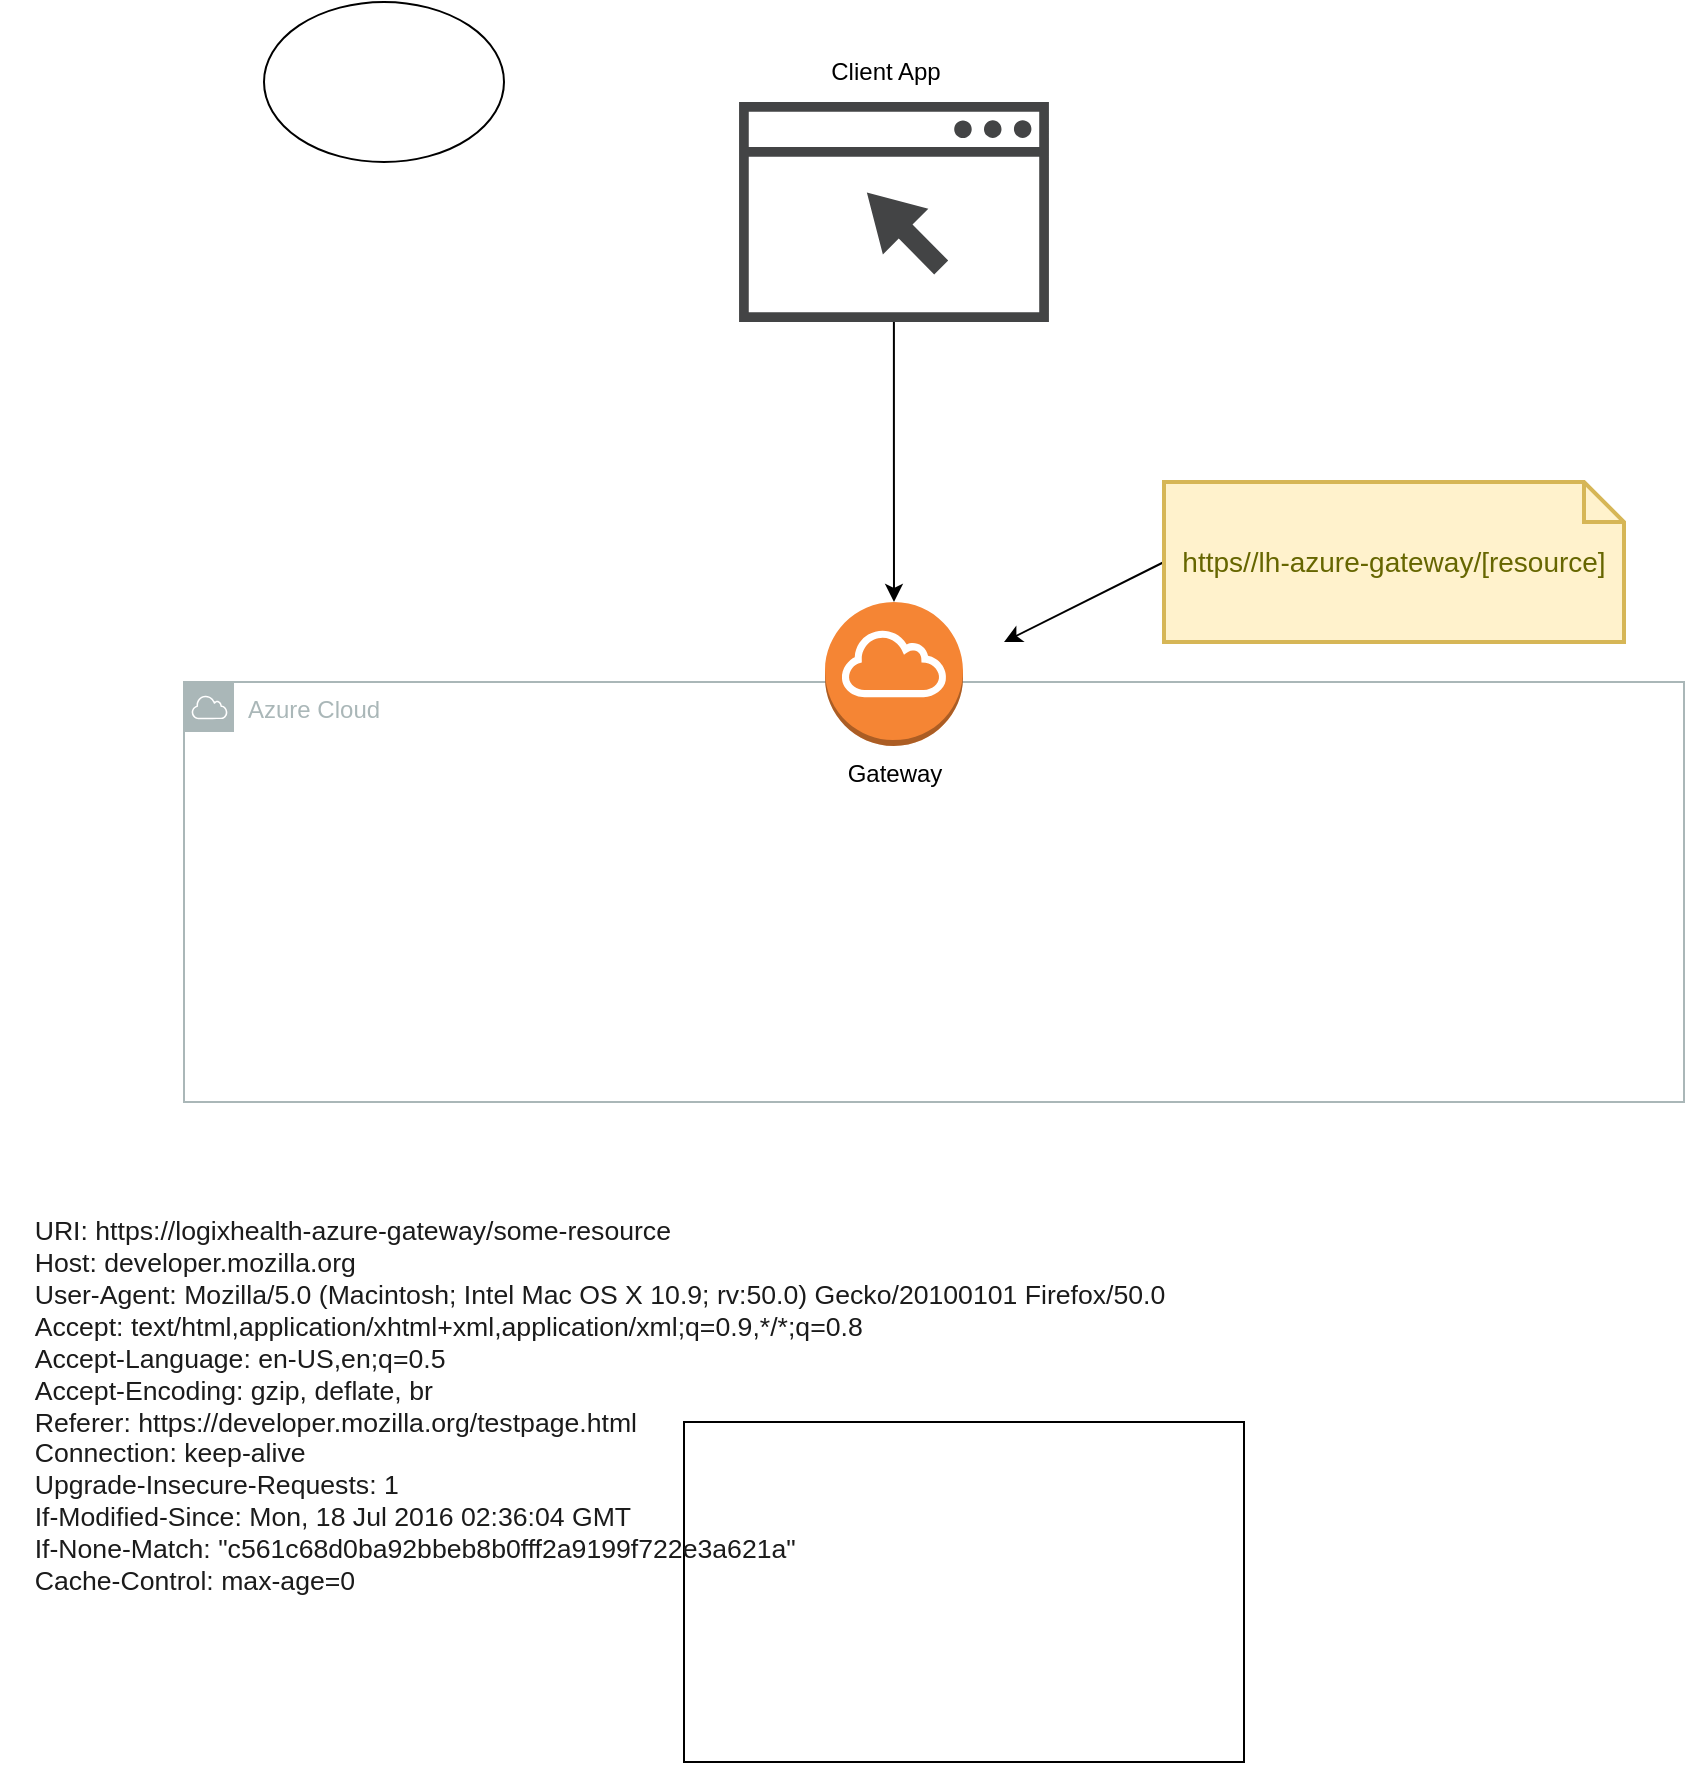 <mxfile version="20.8.23" type="github">
  <diagram name="Page-1" id="WWuBMSywa8YxEu_j2Mki">
    <mxGraphModel dx="2524" dy="1896" grid="1" gridSize="10" guides="1" tooltips="1" connect="1" arrows="1" fold="1" page="1" pageScale="1" pageWidth="850" pageHeight="1100" math="0" shadow="0">
      <root>
        <mxCell id="0" />
        <mxCell id="1" parent="0" />
        <mxCell id="avWEDO7k54FsJl_2Dnr1-4" value="Azure Cloud" style="sketch=0;outlineConnect=0;gradientColor=none;html=1;whiteSpace=wrap;fontSize=12;fontStyle=0;shape=mxgraph.aws4.group;grIcon=mxgraph.aws4.group_aws_cloud;strokeColor=#AAB7B8;fillColor=none;verticalAlign=top;align=left;spacingLeft=30;fontColor=#AAB7B8;dashed=0;" vertex="1" parent="1">
          <mxGeometry x="20" y="120" width="750" height="210" as="geometry" />
        </mxCell>
        <mxCell id="avWEDO7k54FsJl_2Dnr1-1" value="" style="rounded=0;whiteSpace=wrap;html=1;" vertex="1" parent="1">
          <mxGeometry x="270" y="490" width="280" height="170" as="geometry" />
        </mxCell>
        <mxCell id="avWEDO7k54FsJl_2Dnr1-2" value="&lt;pre style=&quot;box-sizing: border-box; overflow-wrap: break-word; border-radius: var(--elem-radius); font-family: var(--font-code); font-size: 13.328px; background-color: var(--code-background-block); border: 1px solid transparent; margin-top: 1rem; margin-bottom: 2rem; padding: 1rem 2.5rem 1rem 1rem; color: rgb(27, 27, 27); text-align: start;&quot; class=&quot;brush: http notranslate&quot;&gt;&lt;code style=&quot;box-sizing: border-box; border-radius: var(--elem-radius); font-family: var(--font-code); font-size: var(--type-smaller-font-size); background: none; padding: 0px; width: fit-content; color: var(--text-primary);&quot;&gt;URI: https://logixhealth-azure-gateway/some-resource&lt;br&gt;&lt;span style=&quot;box-sizing: border-box;&quot; class=&quot;token header&quot;&gt;&lt;span style=&quot;box-sizing: border-box; color: var(--code-token-tag);&quot; class=&quot;token header-name keyword&quot;&gt;Host&lt;/span&gt;&lt;span style=&quot;box-sizing: border-box; color: var(--code-token-punctuation);&quot; class=&quot;token punctuation&quot;&gt;:&lt;/span&gt; &lt;span style=&quot;box-sizing: border-box;&quot; class=&quot;token header-value&quot;&gt;developer.mozilla.org&lt;/span&gt;&lt;/span&gt;&lt;br&gt;&lt;span style=&quot;box-sizing: border-box;&quot; class=&quot;token header&quot;&gt;&lt;span style=&quot;box-sizing: border-box; color: var(--code-token-tag);&quot; class=&quot;token header-name keyword&quot;&gt;User-Agent&lt;/span&gt;&lt;span style=&quot;box-sizing: border-box; color: var(--code-token-punctuation);&quot; class=&quot;token punctuation&quot;&gt;:&lt;/span&gt; &lt;span style=&quot;box-sizing: border-box;&quot; class=&quot;token header-value&quot;&gt;Mozilla/5.0 (Macintosh; Intel Mac OS X 10.9; rv:50.0) Gecko/20100101 Firefox/50.0&lt;/span&gt;&lt;/span&gt;&lt;br&gt;&lt;span style=&quot;box-sizing: border-box;&quot; class=&quot;token header&quot;&gt;&lt;span style=&quot;box-sizing: border-box; color: var(--code-token-tag);&quot; class=&quot;token header-name keyword&quot;&gt;Accept&lt;/span&gt;&lt;span style=&quot;box-sizing: border-box; color: var(--code-token-punctuation);&quot; class=&quot;token punctuation&quot;&gt;:&lt;/span&gt; &lt;span style=&quot;box-sizing: border-box;&quot; class=&quot;token header-value&quot;&gt;text/html,application/xhtml+xml,application/xml;q=0.9,*/*;q=0.8&lt;/span&gt;&lt;/span&gt;&lt;br&gt;&lt;span style=&quot;box-sizing: border-box;&quot; class=&quot;token header&quot;&gt;&lt;span style=&quot;box-sizing: border-box; color: var(--code-token-tag);&quot; class=&quot;token header-name keyword&quot;&gt;Accept-Language&lt;/span&gt;&lt;span style=&quot;box-sizing: border-box; color: var(--code-token-punctuation);&quot; class=&quot;token punctuation&quot;&gt;:&lt;/span&gt; &lt;span style=&quot;box-sizing: border-box;&quot; class=&quot;token header-value&quot;&gt;en-US,en;q=0.5&lt;/span&gt;&lt;/span&gt;&lt;br&gt;&lt;span style=&quot;box-sizing: border-box;&quot; class=&quot;token header&quot;&gt;&lt;span style=&quot;box-sizing: border-box; color: var(--code-token-tag);&quot; class=&quot;token header-name keyword&quot;&gt;Accept-Encoding&lt;/span&gt;&lt;span style=&quot;box-sizing: border-box; color: var(--code-token-punctuation);&quot; class=&quot;token punctuation&quot;&gt;:&lt;/span&gt; &lt;span style=&quot;box-sizing: border-box;&quot; class=&quot;token header-value&quot;&gt;gzip, deflate, br&lt;/span&gt;&lt;/span&gt;&lt;br&gt;&lt;span style=&quot;box-sizing: border-box;&quot; class=&quot;token header&quot;&gt;&lt;span style=&quot;box-sizing: border-box; color: var(--code-token-tag);&quot; class=&quot;token header-name keyword&quot;&gt;Referer&lt;/span&gt;&lt;span style=&quot;box-sizing: border-box; color: var(--code-token-punctuation);&quot; class=&quot;token punctuation&quot;&gt;:&lt;/span&gt; &lt;span style=&quot;box-sizing: border-box;&quot; class=&quot;token header-value&quot;&gt;https://developer.mozilla.org/testpage.html&lt;/span&gt;&lt;/span&gt;&lt;br&gt;&lt;span style=&quot;box-sizing: border-box;&quot; class=&quot;token header&quot;&gt;&lt;span style=&quot;box-sizing: border-box; color: var(--code-token-tag);&quot; class=&quot;token header-name keyword&quot;&gt;Connection&lt;/span&gt;&lt;span style=&quot;box-sizing: border-box; color: var(--code-token-punctuation);&quot; class=&quot;token punctuation&quot;&gt;:&lt;/span&gt; &lt;span style=&quot;box-sizing: border-box;&quot; class=&quot;token header-value&quot;&gt;keep-alive&lt;/span&gt;&lt;/span&gt;&lt;br&gt;&lt;span style=&quot;box-sizing: border-box;&quot; class=&quot;token header&quot;&gt;&lt;span style=&quot;box-sizing: border-box; color: var(--code-token-tag);&quot; class=&quot;token header-name keyword&quot;&gt;Upgrade-Insecure-Requests&lt;/span&gt;&lt;span style=&quot;box-sizing: border-box; color: var(--code-token-punctuation);&quot; class=&quot;token punctuation&quot;&gt;:&lt;/span&gt; &lt;span style=&quot;box-sizing: border-box;&quot; class=&quot;token header-value&quot;&gt;1&lt;/span&gt;&lt;/span&gt;&lt;br&gt;&lt;span style=&quot;box-sizing: border-box;&quot; class=&quot;token header&quot;&gt;&lt;span style=&quot;box-sizing: border-box; color: var(--code-token-tag);&quot; class=&quot;token header-name keyword&quot;&gt;If-Modified-Since&lt;/span&gt;&lt;span style=&quot;box-sizing: border-box; color: var(--code-token-punctuation);&quot; class=&quot;token punctuation&quot;&gt;:&lt;/span&gt; &lt;span style=&quot;box-sizing: border-box;&quot; class=&quot;token header-value&quot;&gt;Mon, 18 Jul 2016 02:36:04 GMT&lt;/span&gt;&lt;/span&gt;&lt;br&gt;&lt;span style=&quot;box-sizing: border-box;&quot; class=&quot;token header&quot;&gt;&lt;span style=&quot;box-sizing: border-box; color: var(--code-token-tag);&quot; class=&quot;token header-name keyword&quot;&gt;If-None-Match&lt;/span&gt;&lt;span style=&quot;box-sizing: border-box; color: var(--code-token-punctuation);&quot; class=&quot;token punctuation&quot;&gt;:&lt;/span&gt; &lt;span style=&quot;box-sizing: border-box;&quot; class=&quot;token header-value&quot;&gt;&quot;c561c68d0ba92bbeb8b0fff2a9199f722e3a621a&quot;&lt;/span&gt;&lt;/span&gt;&lt;br&gt;&lt;span style=&quot;box-sizing: border-box;&quot; class=&quot;token header&quot;&gt;&lt;span style=&quot;box-sizing: border-box; color: var(--code-token-tag);&quot; class=&quot;token header-name keyword&quot;&gt;Cache-Control&lt;/span&gt;&lt;span style=&quot;box-sizing: border-box; color: var(--code-token-punctuation);&quot; class=&quot;token punctuation&quot;&gt;:&lt;/span&gt; &lt;span style=&quot;box-sizing: border-box;&quot; class=&quot;token header-value&quot;&gt;max-age=0&lt;/span&gt;&lt;/span&gt;&lt;br&gt;&lt;/code&gt;&lt;/pre&gt;&lt;button style=&quot;font-style: inherit; font-variant: inherit; font-weight: inherit; font-stretch: inherit; line-height: inherit; font-family: inherit; appearance: none; background-image: none; background-color: var(--icon-primary); border-width: initial; border-style: none; border-color: initial; --size:var(--icon-size,1rem); flex-shrink: 0; height: 1.25rem; -webkit-mask-position: center center; -webkit-mask-repeat: no-repeat; vertical-align: middle; width: 1.25rem; border-radius: var(--elem-radius); cursor: pointer; margin: 0px; -webkit-mask-image: url(&amp;quot;/static/media/clippy.92fffda9d37d9c3a3b37.svg&amp;quot;); -webkit-mask-size: cover; opacity: 0.4; padding: 0.25rem; position: absolute; right: 0.5rem; top: 0.75rem;&quot; class=&quot;icon copy-icon&quot; type=&quot;button&quot;&gt;&lt;/button&gt;" style="text;html=1;strokeColor=none;fillColor=none;align=center;verticalAlign=middle;whiteSpace=wrap;rounded=0;" vertex="1" parent="1">
          <mxGeometry x="-70" y="380" width="620" height="220" as="geometry" />
        </mxCell>
        <mxCell id="avWEDO7k54FsJl_2Dnr1-3" value="Gateway" style="outlineConnect=0;dashed=0;verticalLabelPosition=bottom;verticalAlign=top;align=center;html=1;shape=mxgraph.aws3.internet_gateway;fillColor=#F58534;gradientColor=none;" vertex="1" parent="1">
          <mxGeometry x="340.5" y="80" width="69" height="72" as="geometry" />
        </mxCell>
        <mxCell id="avWEDO7k54FsJl_2Dnr1-5" value="" style="endArrow=classic;html=1;rounded=0;" edge="1" parent="1">
          <mxGeometry width="50" height="50" relative="1" as="geometry">
            <mxPoint x="510" y="60" as="sourcePoint" />
            <mxPoint x="430" y="100" as="targetPoint" />
          </mxGeometry>
        </mxCell>
        <mxCell id="avWEDO7k54FsJl_2Dnr1-6" value="https//lh-azure-gateway/[resource]" style="shape=note;strokeWidth=2;fontSize=14;size=20;whiteSpace=wrap;html=1;fillColor=#fff2cc;strokeColor=#d6b656;fontColor=#666600;" vertex="1" parent="1">
          <mxGeometry x="510" y="20" width="230" height="80" as="geometry" />
        </mxCell>
        <mxCell id="avWEDO7k54FsJl_2Dnr1-7" value="" style="ellipse;whiteSpace=wrap;html=1;" vertex="1" parent="1">
          <mxGeometry x="60" y="-220" width="120" height="80" as="geometry" />
        </mxCell>
        <mxCell id="avWEDO7k54FsJl_2Dnr1-10" style="edgeStyle=orthogonalEdgeStyle;rounded=0;orthogonalLoop=1;jettySize=auto;html=1;entryX=0.5;entryY=0;entryDx=0;entryDy=0;entryPerimeter=0;" edge="1" parent="1" source="avWEDO7k54FsJl_2Dnr1-8" target="avWEDO7k54FsJl_2Dnr1-3">
          <mxGeometry relative="1" as="geometry" />
        </mxCell>
        <mxCell id="avWEDO7k54FsJl_2Dnr1-8" value="" style="sketch=0;pointerEvents=1;shadow=0;dashed=0;html=1;strokeColor=none;fillColor=#434445;aspect=fixed;labelPosition=center;verticalLabelPosition=bottom;verticalAlign=top;align=center;outlineConnect=0;shape=mxgraph.vvd.web_browser;" vertex="1" parent="1">
          <mxGeometry x="297.53" y="-170" width="154.93" height="110" as="geometry" />
        </mxCell>
        <mxCell id="avWEDO7k54FsJl_2Dnr1-9" value="Client App" style="text;html=1;strokeColor=none;fillColor=none;align=center;verticalAlign=middle;whiteSpace=wrap;rounded=0;" vertex="1" parent="1">
          <mxGeometry x="340.5" y="-200" width="60" height="30" as="geometry" />
        </mxCell>
      </root>
    </mxGraphModel>
  </diagram>
</mxfile>
